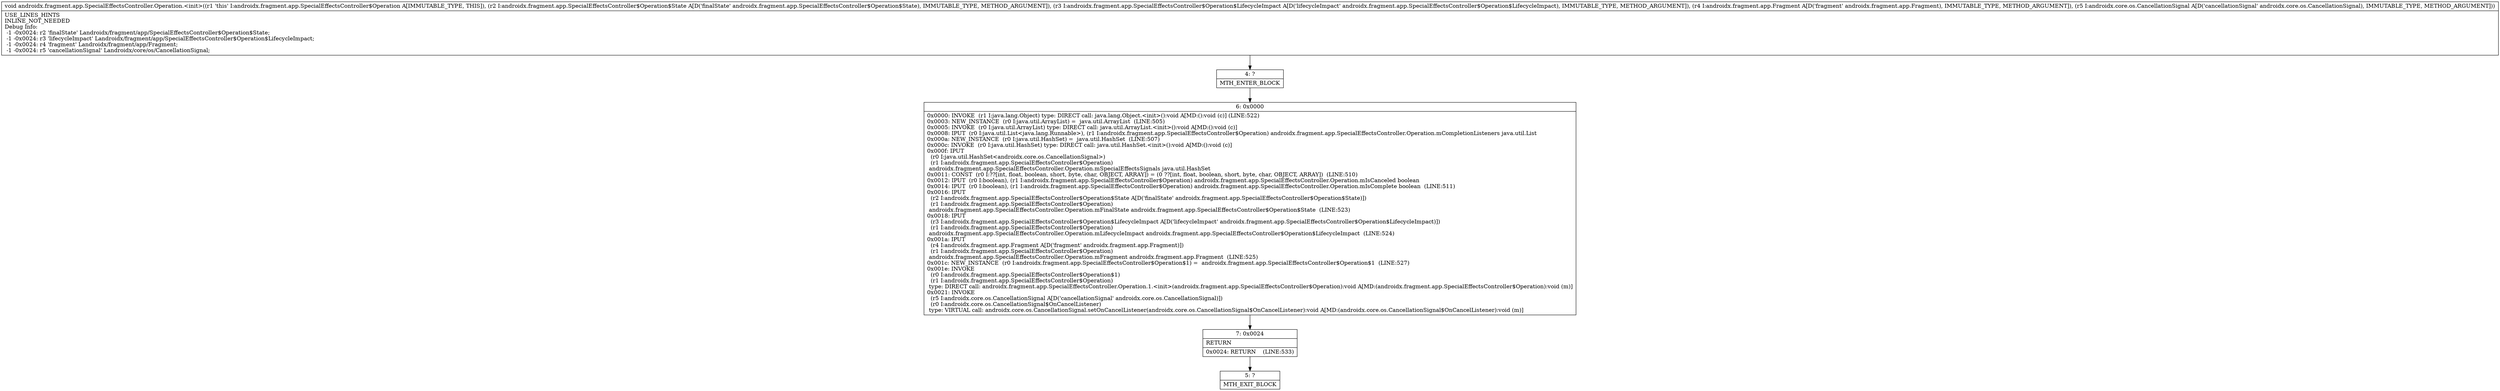 digraph "CFG forandroidx.fragment.app.SpecialEffectsController.Operation.\<init\>(Landroidx\/fragment\/app\/SpecialEffectsController$Operation$State;Landroidx\/fragment\/app\/SpecialEffectsController$Operation$LifecycleImpact;Landroidx\/fragment\/app\/Fragment;Landroidx\/core\/os\/CancellationSignal;)V" {
Node_4 [shape=record,label="{4\:\ ?|MTH_ENTER_BLOCK\l}"];
Node_6 [shape=record,label="{6\:\ 0x0000|0x0000: INVOKE  (r1 I:java.lang.Object) type: DIRECT call: java.lang.Object.\<init\>():void A[MD:():void (c)] (LINE:522)\l0x0003: NEW_INSTANCE  (r0 I:java.util.ArrayList) =  java.util.ArrayList  (LINE:505)\l0x0005: INVOKE  (r0 I:java.util.ArrayList) type: DIRECT call: java.util.ArrayList.\<init\>():void A[MD:():void (c)]\l0x0008: IPUT  (r0 I:java.util.List\<java.lang.Runnable\>), (r1 I:androidx.fragment.app.SpecialEffectsController$Operation) androidx.fragment.app.SpecialEffectsController.Operation.mCompletionListeners java.util.List \l0x000a: NEW_INSTANCE  (r0 I:java.util.HashSet) =  java.util.HashSet  (LINE:507)\l0x000c: INVOKE  (r0 I:java.util.HashSet) type: DIRECT call: java.util.HashSet.\<init\>():void A[MD:():void (c)]\l0x000f: IPUT  \l  (r0 I:java.util.HashSet\<androidx.core.os.CancellationSignal\>)\l  (r1 I:androidx.fragment.app.SpecialEffectsController$Operation)\l androidx.fragment.app.SpecialEffectsController.Operation.mSpecialEffectsSignals java.util.HashSet \l0x0011: CONST  (r0 I:??[int, float, boolean, short, byte, char, OBJECT, ARRAY]) = (0 ??[int, float, boolean, short, byte, char, OBJECT, ARRAY])  (LINE:510)\l0x0012: IPUT  (r0 I:boolean), (r1 I:androidx.fragment.app.SpecialEffectsController$Operation) androidx.fragment.app.SpecialEffectsController.Operation.mIsCanceled boolean \l0x0014: IPUT  (r0 I:boolean), (r1 I:androidx.fragment.app.SpecialEffectsController$Operation) androidx.fragment.app.SpecialEffectsController.Operation.mIsComplete boolean  (LINE:511)\l0x0016: IPUT  \l  (r2 I:androidx.fragment.app.SpecialEffectsController$Operation$State A[D('finalState' androidx.fragment.app.SpecialEffectsController$Operation$State)])\l  (r1 I:androidx.fragment.app.SpecialEffectsController$Operation)\l androidx.fragment.app.SpecialEffectsController.Operation.mFinalState androidx.fragment.app.SpecialEffectsController$Operation$State  (LINE:523)\l0x0018: IPUT  \l  (r3 I:androidx.fragment.app.SpecialEffectsController$Operation$LifecycleImpact A[D('lifecycleImpact' androidx.fragment.app.SpecialEffectsController$Operation$LifecycleImpact)])\l  (r1 I:androidx.fragment.app.SpecialEffectsController$Operation)\l androidx.fragment.app.SpecialEffectsController.Operation.mLifecycleImpact androidx.fragment.app.SpecialEffectsController$Operation$LifecycleImpact  (LINE:524)\l0x001a: IPUT  \l  (r4 I:androidx.fragment.app.Fragment A[D('fragment' androidx.fragment.app.Fragment)])\l  (r1 I:androidx.fragment.app.SpecialEffectsController$Operation)\l androidx.fragment.app.SpecialEffectsController.Operation.mFragment androidx.fragment.app.Fragment  (LINE:525)\l0x001c: NEW_INSTANCE  (r0 I:androidx.fragment.app.SpecialEffectsController$Operation$1) =  androidx.fragment.app.SpecialEffectsController$Operation$1  (LINE:527)\l0x001e: INVOKE  \l  (r0 I:androidx.fragment.app.SpecialEffectsController$Operation$1)\l  (r1 I:androidx.fragment.app.SpecialEffectsController$Operation)\l type: DIRECT call: androidx.fragment.app.SpecialEffectsController.Operation.1.\<init\>(androidx.fragment.app.SpecialEffectsController$Operation):void A[MD:(androidx.fragment.app.SpecialEffectsController$Operation):void (m)]\l0x0021: INVOKE  \l  (r5 I:androidx.core.os.CancellationSignal A[D('cancellationSignal' androidx.core.os.CancellationSignal)])\l  (r0 I:androidx.core.os.CancellationSignal$OnCancelListener)\l type: VIRTUAL call: androidx.core.os.CancellationSignal.setOnCancelListener(androidx.core.os.CancellationSignal$OnCancelListener):void A[MD:(androidx.core.os.CancellationSignal$OnCancelListener):void (m)]\l}"];
Node_7 [shape=record,label="{7\:\ 0x0024|RETURN\l|0x0024: RETURN    (LINE:533)\l}"];
Node_5 [shape=record,label="{5\:\ ?|MTH_EXIT_BLOCK\l}"];
MethodNode[shape=record,label="{void androidx.fragment.app.SpecialEffectsController.Operation.\<init\>((r1 'this' I:androidx.fragment.app.SpecialEffectsController$Operation A[IMMUTABLE_TYPE, THIS]), (r2 I:androidx.fragment.app.SpecialEffectsController$Operation$State A[D('finalState' androidx.fragment.app.SpecialEffectsController$Operation$State), IMMUTABLE_TYPE, METHOD_ARGUMENT]), (r3 I:androidx.fragment.app.SpecialEffectsController$Operation$LifecycleImpact A[D('lifecycleImpact' androidx.fragment.app.SpecialEffectsController$Operation$LifecycleImpact), IMMUTABLE_TYPE, METHOD_ARGUMENT]), (r4 I:androidx.fragment.app.Fragment A[D('fragment' androidx.fragment.app.Fragment), IMMUTABLE_TYPE, METHOD_ARGUMENT]), (r5 I:androidx.core.os.CancellationSignal A[D('cancellationSignal' androidx.core.os.CancellationSignal), IMMUTABLE_TYPE, METHOD_ARGUMENT]))  | USE_LINES_HINTS\lINLINE_NOT_NEEDED\lDebug Info:\l  \-1 \-0x0024: r2 'finalState' Landroidx\/fragment\/app\/SpecialEffectsController$Operation$State;\l  \-1 \-0x0024: r3 'lifecycleImpact' Landroidx\/fragment\/app\/SpecialEffectsController$Operation$LifecycleImpact;\l  \-1 \-0x0024: r4 'fragment' Landroidx\/fragment\/app\/Fragment;\l  \-1 \-0x0024: r5 'cancellationSignal' Landroidx\/core\/os\/CancellationSignal;\l}"];
MethodNode -> Node_4;Node_4 -> Node_6;
Node_6 -> Node_7;
Node_7 -> Node_5;
}

